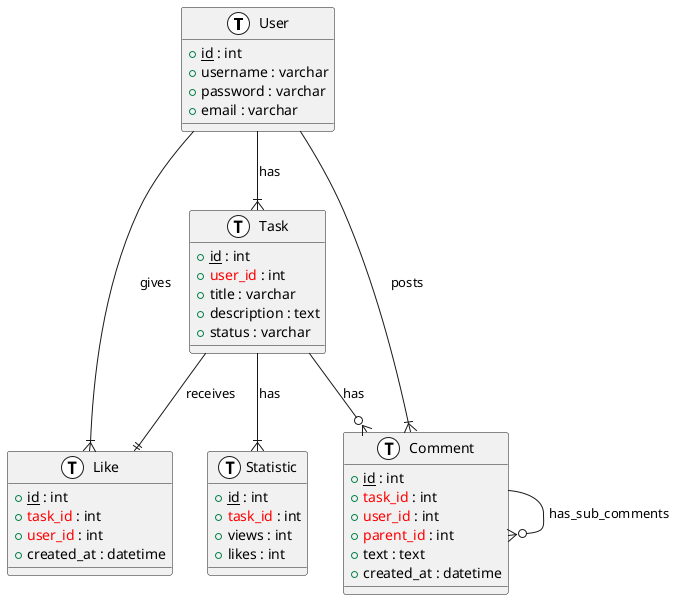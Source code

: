 plantuml
@startuml
!define Table(name,desc) class name as "desc" << (T,white) >>
!define primary_key(x) <u>x</u>
!define foreign_key(x) <color:red>x</color>

Table(user, "User") {
    +primary_key(id) : int
    +username : varchar
    +password : varchar
    +email : varchar
}

Table(task, "Task") {
    +primary_key(id) : int
    +foreign_key(user_id) : int
    +title : varchar
    +description : text
    +status : varchar
}

Table(statistic, "Statistic") {
    +primary_key(id) : int
    +foreign_key(task_id) : int
    +views : int
    +likes : int
}

Table(comment, "Comment") {
    +primary_key(id) : int
    +foreign_key(task_id) : int
    +foreign_key(user_id) : int
    +foreign_key(parent_id) : int
    +text : text
    +created_at : datetime
}

Table(like, "Like") {
    +primary_key(id) : int
    +foreign_key(task_id) : int
    +foreign_key(user_id) : int
    +created_at : datetime
}

user --|{ task : "has"
user --|{ comment : "posts"
user --|{ like : "gives"

task --|{ statistic : "has"
task --|| like : "receives"
task --o{ comment : "has"

comment --o{ comment : has_sub_comments
@enduml
